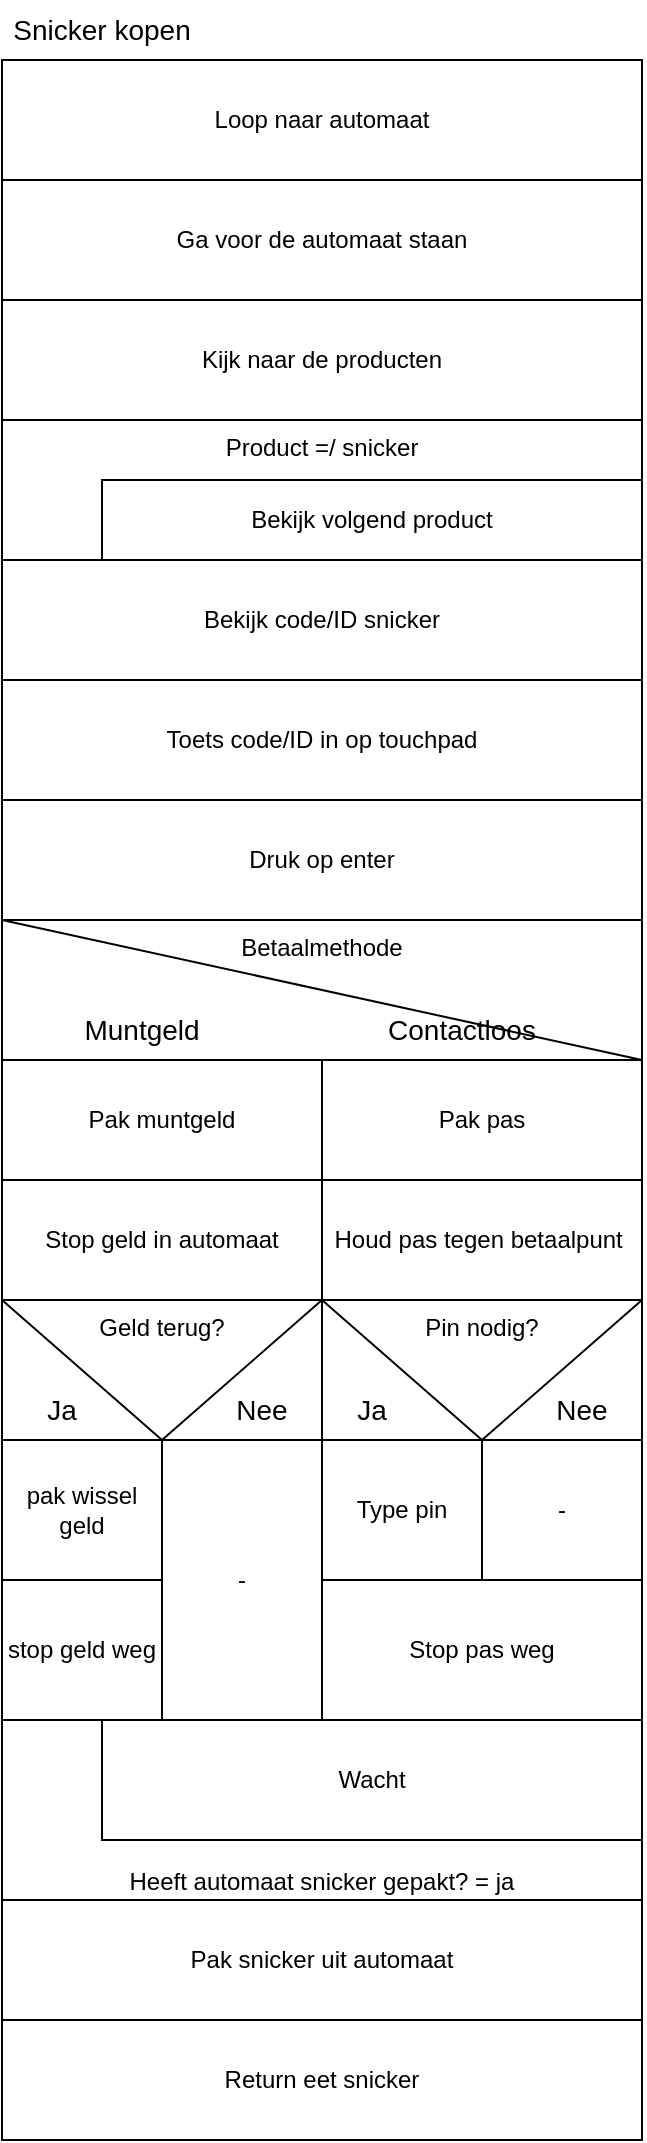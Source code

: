 <mxfile>
    <diagram id="ftPVtpmJ2k-KUZXjEgCC" name="Page-1">
        <mxGraphModel dx="875" dy="646" grid="1" gridSize="10" guides="1" tooltips="1" connect="1" arrows="1" fold="1" page="1" pageScale="1" pageWidth="827" pageHeight="1169" math="0" shadow="0">
            <root>
                <mxCell id="0"/>
                <mxCell id="1" parent="0"/>
                <mxCell id="2" value="Loop naar automaat" style="rounded=0;whiteSpace=wrap;html=1;" vertex="1" parent="1">
                    <mxGeometry x="180" y="200" width="320" height="60" as="geometry"/>
                </mxCell>
                <mxCell id="3" value="Ga voor de automaat staan" style="rounded=0;whiteSpace=wrap;html=1;" vertex="1" parent="1">
                    <mxGeometry x="180" y="260" width="320" height="60" as="geometry"/>
                </mxCell>
                <mxCell id="4" value="Kijk naar de producten" style="rounded=0;whiteSpace=wrap;html=1;" vertex="1" parent="1">
                    <mxGeometry x="180" y="320" width="320" height="60" as="geometry"/>
                </mxCell>
                <mxCell id="5" value="&lt;font style=&quot;font-size: 14px&quot;&gt;Snicker kopen&lt;/font&gt;" style="text;html=1;strokeColor=none;fillColor=none;align=center;verticalAlign=middle;whiteSpace=wrap;rounded=0;" vertex="1" parent="1">
                    <mxGeometry x="180" y="170" width="100" height="30" as="geometry"/>
                </mxCell>
                <mxCell id="6" value="Product =/ snicker" style="rounded=0;whiteSpace=wrap;html=1;verticalAlign=top;" vertex="1" parent="1">
                    <mxGeometry x="180" y="380" width="320" height="70" as="geometry"/>
                </mxCell>
                <mxCell id="7" value="Bekijk volgend product" style="rounded=0;whiteSpace=wrap;html=1;" vertex="1" parent="1">
                    <mxGeometry x="230" y="410" width="270" height="40" as="geometry"/>
                </mxCell>
                <mxCell id="8" value="Bekijk code/ID snicker" style="rounded=0;whiteSpace=wrap;html=1;" vertex="1" parent="1">
                    <mxGeometry x="180" y="450" width="320" height="60" as="geometry"/>
                </mxCell>
                <mxCell id="9" value="Toets code/ID in op touchpad" style="rounded=0;whiteSpace=wrap;html=1;" vertex="1" parent="1">
                    <mxGeometry x="180" y="510" width="320" height="60" as="geometry"/>
                </mxCell>
                <mxCell id="10" value="Druk op enter" style="rounded=0;whiteSpace=wrap;html=1;" vertex="1" parent="1">
                    <mxGeometry x="180" y="570" width="320" height="60" as="geometry"/>
                </mxCell>
                <mxCell id="11" value="Betaalmethode" style="rounded=0;whiteSpace=wrap;html=1;verticalAlign=top;" vertex="1" parent="1">
                    <mxGeometry x="180" y="630" width="320" height="70" as="geometry"/>
                </mxCell>
                <mxCell id="12" value="" style="endArrow=none;html=1;fontSize=14;exitX=0;exitY=0;exitDx=0;exitDy=0;entryX=1;entryY=1;entryDx=0;entryDy=0;" edge="1" parent="1" source="11" target="11">
                    <mxGeometry width="50" height="50" relative="1" as="geometry">
                        <mxPoint x="390" y="650" as="sourcePoint"/>
                        <mxPoint x="440" y="600" as="targetPoint"/>
                    </mxGeometry>
                </mxCell>
                <mxCell id="13" value="Pak muntgeld" style="rounded=0;whiteSpace=wrap;html=1;" vertex="1" parent="1">
                    <mxGeometry x="180" y="700" width="160" height="60" as="geometry"/>
                </mxCell>
                <mxCell id="14" value="Pak pas" style="rounded=0;whiteSpace=wrap;html=1;" vertex="1" parent="1">
                    <mxGeometry x="340" y="700" width="160" height="60" as="geometry"/>
                </mxCell>
                <mxCell id="15" value="Muntgeld" style="text;html=1;strokeColor=none;fillColor=none;align=center;verticalAlign=middle;whiteSpace=wrap;rounded=0;fontSize=14;" vertex="1" parent="1">
                    <mxGeometry x="220" y="670" width="60" height="30" as="geometry"/>
                </mxCell>
                <mxCell id="16" value="Contactloos" style="text;html=1;strokeColor=none;fillColor=none;align=center;verticalAlign=middle;whiteSpace=wrap;rounded=0;fontSize=14;" vertex="1" parent="1">
                    <mxGeometry x="380" y="670" width="60" height="30" as="geometry"/>
                </mxCell>
                <mxCell id="18" value="" style="edgeStyle=none;html=1;fontSize=14;" edge="1" parent="1" source="17" target="14">
                    <mxGeometry relative="1" as="geometry"/>
                </mxCell>
                <mxCell id="17" value="Stop geld in automaat" style="rounded=0;whiteSpace=wrap;html=1;" vertex="1" parent="1">
                    <mxGeometry x="180" y="760" width="160" height="60" as="geometry"/>
                </mxCell>
                <mxCell id="19" value="Houd pas tegen betaalpunt&amp;nbsp;" style="rounded=0;whiteSpace=wrap;html=1;" vertex="1" parent="1">
                    <mxGeometry x="340" y="760" width="160" height="60" as="geometry"/>
                </mxCell>
                <mxCell id="20" value="Geld terug?" style="rounded=0;whiteSpace=wrap;html=1;verticalAlign=top;" vertex="1" parent="1">
                    <mxGeometry x="180" y="820" width="160" height="70" as="geometry"/>
                </mxCell>
                <mxCell id="21" value="Pin nodig?" style="rounded=0;whiteSpace=wrap;html=1;verticalAlign=top;" vertex="1" parent="1">
                    <mxGeometry x="340" y="820" width="160" height="70" as="geometry"/>
                </mxCell>
                <mxCell id="22" value="" style="endArrow=none;html=1;fontSize=14;entryX=1;entryY=0;entryDx=0;entryDy=0;exitX=0.5;exitY=1;exitDx=0;exitDy=0;" edge="1" parent="1" source="21" target="20">
                    <mxGeometry width="50" height="50" relative="1" as="geometry">
                        <mxPoint x="390" y="790" as="sourcePoint"/>
                        <mxPoint x="440" y="740" as="targetPoint"/>
                    </mxGeometry>
                </mxCell>
                <mxCell id="23" value="" style="endArrow=none;html=1;fontSize=14;entryX=1;entryY=0;entryDx=0;entryDy=0;exitX=0.5;exitY=1;exitDx=0;exitDy=0;" edge="1" parent="1">
                    <mxGeometry width="50" height="50" relative="1" as="geometry">
                        <mxPoint x="260" y="890" as="sourcePoint"/>
                        <mxPoint x="180" y="820" as="targetPoint"/>
                    </mxGeometry>
                </mxCell>
                <mxCell id="25" value="" style="endArrow=none;html=1;fontSize=14;entryX=1;entryY=0;entryDx=0;entryDy=0;exitX=0.5;exitY=1;exitDx=0;exitDy=0;" edge="1" parent="1" source="20" target="20">
                    <mxGeometry width="50" height="50" relative="1" as="geometry">
                        <mxPoint x="270" y="900" as="sourcePoint"/>
                        <mxPoint x="190" y="830" as="targetPoint"/>
                    </mxGeometry>
                </mxCell>
                <mxCell id="27" value="Ja" style="text;html=1;strokeColor=none;fillColor=none;align=center;verticalAlign=middle;whiteSpace=wrap;rounded=0;fontSize=14;" vertex="1" parent="1">
                    <mxGeometry x="180" y="860" width="60" height="30" as="geometry"/>
                </mxCell>
                <mxCell id="28" value="Ja" style="text;html=1;strokeColor=none;fillColor=none;align=center;verticalAlign=middle;whiteSpace=wrap;rounded=0;fontSize=14;" vertex="1" parent="1">
                    <mxGeometry x="335" y="860" width="60" height="30" as="geometry"/>
                </mxCell>
                <mxCell id="29" value="Nee" style="text;html=1;strokeColor=none;fillColor=none;align=center;verticalAlign=middle;whiteSpace=wrap;rounded=0;fontSize=14;" vertex="1" parent="1">
                    <mxGeometry x="280" y="860" width="60" height="30" as="geometry"/>
                </mxCell>
                <mxCell id="30" value="Nee" style="text;html=1;strokeColor=none;fillColor=none;align=center;verticalAlign=middle;whiteSpace=wrap;rounded=0;fontSize=14;" vertex="1" parent="1">
                    <mxGeometry x="440" y="860" width="60" height="30" as="geometry"/>
                </mxCell>
                <mxCell id="31" value="" style="endArrow=none;html=1;fontSize=14;entryX=1;entryY=0;entryDx=0;entryDy=0;" edge="1" parent="1" target="21">
                    <mxGeometry width="50" height="50" relative="1" as="geometry">
                        <mxPoint x="420" y="890" as="sourcePoint"/>
                        <mxPoint x="350" y="830" as="targetPoint"/>
                    </mxGeometry>
                </mxCell>
                <mxCell id="32" value="pak wissel geld" style="rounded=0;whiteSpace=wrap;html=1;verticalAlign=middle;" vertex="1" parent="1">
                    <mxGeometry x="180" y="890" width="80" height="70" as="geometry"/>
                </mxCell>
                <mxCell id="33" value="Type pin" style="rounded=0;whiteSpace=wrap;html=1;verticalAlign=middle;" vertex="1" parent="1">
                    <mxGeometry x="340" y="890" width="80" height="70" as="geometry"/>
                </mxCell>
                <mxCell id="34" value="-" style="rounded=0;whiteSpace=wrap;html=1;verticalAlign=middle;" vertex="1" parent="1">
                    <mxGeometry x="420" y="890" width="80" height="70" as="geometry"/>
                </mxCell>
                <mxCell id="35" value="-" style="rounded=0;whiteSpace=wrap;html=1;verticalAlign=middle;" vertex="1" parent="1">
                    <mxGeometry x="260" y="890" width="80" height="140" as="geometry"/>
                </mxCell>
                <mxCell id="36" value="Heeft automaat snicker gepakt? = ja" style="rounded=0;whiteSpace=wrap;html=1;verticalAlign=bottom;" vertex="1" parent="1">
                    <mxGeometry x="180" y="1030" width="320" height="90" as="geometry"/>
                </mxCell>
                <mxCell id="37" value="Wacht" style="rounded=0;whiteSpace=wrap;html=1;" vertex="1" parent="1">
                    <mxGeometry x="230" y="1030" width="270" height="60" as="geometry"/>
                </mxCell>
                <mxCell id="38" value="Pak snicker uit automaat" style="rounded=0;whiteSpace=wrap;html=1;" vertex="1" parent="1">
                    <mxGeometry x="180" y="1120" width="320" height="60" as="geometry"/>
                </mxCell>
                <mxCell id="39" value="Return eet snicker" style="rounded=0;whiteSpace=wrap;html=1;" vertex="1" parent="1">
                    <mxGeometry x="180" y="1180" width="320" height="60" as="geometry"/>
                </mxCell>
                <mxCell id="40" value="Stop pas weg" style="rounded=0;whiteSpace=wrap;html=1;" vertex="1" parent="1">
                    <mxGeometry x="340" y="960" width="160" height="70" as="geometry"/>
                </mxCell>
                <mxCell id="41" value="stop geld weg" style="rounded=0;whiteSpace=wrap;html=1;verticalAlign=middle;" vertex="1" parent="1">
                    <mxGeometry x="180" y="960" width="80" height="70" as="geometry"/>
                </mxCell>
            </root>
        </mxGraphModel>
    </diagram>
</mxfile>